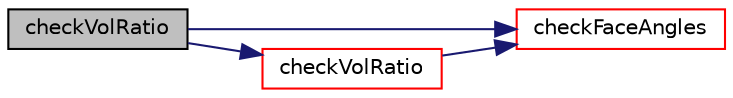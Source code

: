 digraph "checkVolRatio"
{
  bgcolor="transparent";
  edge [fontname="Helvetica",fontsize="10",labelfontname="Helvetica",labelfontsize="10"];
  node [fontname="Helvetica",fontsize="10",shape=record];
  rankdir="LR";
  Node1 [label="checkVolRatio",height=0.2,width=0.4,color="black", fillcolor="grey75", style="filled", fontcolor="black"];
  Node1 -> Node2 [color="midnightblue",fontsize="10",style="solid",fontname="Helvetica"];
  Node2 [label="checkFaceAngles",height=0.2,width=0.4,color="red",URL="$a01965.html#a54a9bc2a85ca197cef7b133c51ec94b4",tooltip="See primitiveMesh. "];
  Node1 -> Node3 [color="midnightblue",fontsize="10",style="solid",fontname="Helvetica"];
  Node3 [label="checkVolRatio",height=0.2,width=0.4,color="red",URL="$a01965.html#aa63d73334ea3f55a0fd59896924c6eb5",tooltip="Cell volume ratio of neighbouring cells (1 for regular mesh) "];
  Node3 -> Node2 [color="midnightblue",fontsize="10",style="solid",fontname="Helvetica"];
}
